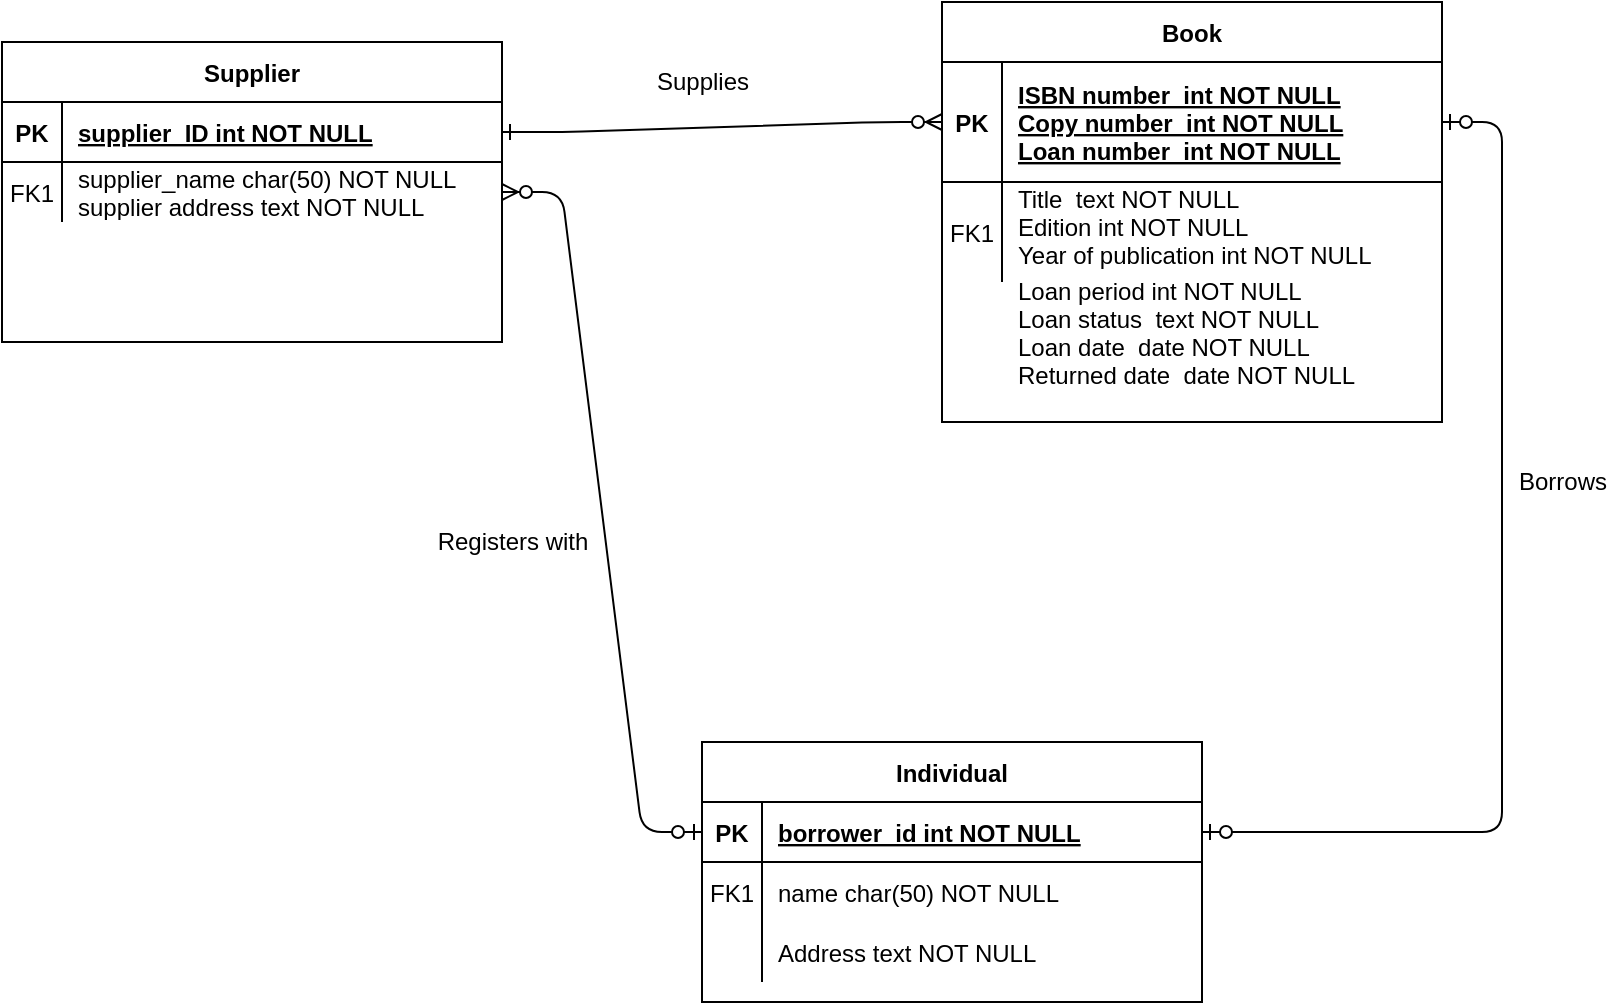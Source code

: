 <mxfile version="14.7.6" type="device" pages="2"><diagram id="R2lEEEUBdFMjLlhIrx00" name="Crows Foot"><mxGraphModel dx="1422" dy="762" grid="1" gridSize="10" guides="1" tooltips="1" connect="1" arrows="1" fold="1" page="1" pageScale="1" pageWidth="850" pageHeight="1100" math="0" shadow="0" extFonts="Permanent Marker^https://fonts.googleapis.com/css?family=Permanent+Marker"><root><mxCell id="0"/><mxCell id="1" parent="0"/><mxCell id="C-vyLk0tnHw3VtMMgP7b-1" value="" style="edgeStyle=entityRelationEdgeStyle;endArrow=ERzeroToMany;startArrow=ERone;endFill=1;startFill=0;entryX=0;entryY=0.5;entryDx=0;entryDy=0;" parent="1" source="C-vyLk0tnHw3VtMMgP7b-24" target="C-vyLk0tnHw3VtMMgP7b-3" edge="1"><mxGeometry width="100" height="100" relative="1" as="geometry"><mxPoint x="340" y="720" as="sourcePoint"/><mxPoint x="440" y="620" as="targetPoint"/></mxGeometry></mxCell><mxCell id="C-vyLk0tnHw3VtMMgP7b-2" value="Book" style="shape=table;startSize=30;container=1;collapsible=1;childLayout=tableLayout;fixedRows=1;rowLines=0;fontStyle=1;align=center;resizeLast=1;" parent="1" vertex="1"><mxGeometry x="500" y="60" width="250" height="210" as="geometry"/></mxCell><mxCell id="C-vyLk0tnHw3VtMMgP7b-3" value="" style="shape=partialRectangle;collapsible=0;dropTarget=0;pointerEvents=0;fillColor=none;points=[[0,0.5],[1,0.5]];portConstraint=eastwest;top=0;left=0;right=0;bottom=1;" parent="C-vyLk0tnHw3VtMMgP7b-2" vertex="1"><mxGeometry y="30" width="250" height="60" as="geometry"/></mxCell><mxCell id="C-vyLk0tnHw3VtMMgP7b-4" value="PK" style="shape=partialRectangle;overflow=hidden;connectable=0;fillColor=none;top=0;left=0;bottom=0;right=0;fontStyle=1;" parent="C-vyLk0tnHw3VtMMgP7b-3" vertex="1"><mxGeometry width="30" height="60" as="geometry"/></mxCell><mxCell id="C-vyLk0tnHw3VtMMgP7b-5" value="ISBN number  int NOT NULL &#10;Copy number  int NOT NULL&#10;Loan number  int NOT NULL" style="shape=partialRectangle;overflow=hidden;connectable=0;fillColor=none;top=0;left=0;bottom=0;right=0;align=left;spacingLeft=6;fontStyle=5;" parent="C-vyLk0tnHw3VtMMgP7b-3" vertex="1"><mxGeometry x="30" width="220" height="60" as="geometry"/></mxCell><mxCell id="C-vyLk0tnHw3VtMMgP7b-6" value="" style="shape=partialRectangle;collapsible=0;dropTarget=0;pointerEvents=0;fillColor=none;points=[[0,0.5],[1,0.5]];portConstraint=eastwest;top=0;left=0;right=0;bottom=0;" parent="C-vyLk0tnHw3VtMMgP7b-2" vertex="1"><mxGeometry y="90" width="250" height="50" as="geometry"/></mxCell><mxCell id="C-vyLk0tnHw3VtMMgP7b-7" value="FK1" style="shape=partialRectangle;overflow=hidden;connectable=0;fillColor=none;top=0;left=0;bottom=0;right=0;" parent="C-vyLk0tnHw3VtMMgP7b-6" vertex="1"><mxGeometry width="30" height="50" as="geometry"/></mxCell><mxCell id="C-vyLk0tnHw3VtMMgP7b-8" value="Title  text NOT NULL&#10;Edition int NOT NULL&#10;Year of publication int NOT NULL&#10;" style="shape=partialRectangle;overflow=hidden;connectable=0;fillColor=none;top=0;left=0;bottom=0;right=0;align=left;spacingLeft=6;" parent="C-vyLk0tnHw3VtMMgP7b-6" vertex="1"><mxGeometry x="30" width="220" height="50" as="geometry"/></mxCell><mxCell id="C-vyLk0tnHw3VtMMgP7b-13" value="Individual" style="shape=table;startSize=30;container=1;collapsible=1;childLayout=tableLayout;fixedRows=1;rowLines=0;fontStyle=1;align=center;resizeLast=1;" parent="1" vertex="1"><mxGeometry x="380" y="430" width="250" height="130" as="geometry"/></mxCell><mxCell id="C-vyLk0tnHw3VtMMgP7b-14" value="" style="shape=partialRectangle;collapsible=0;dropTarget=0;pointerEvents=0;fillColor=none;points=[[0,0.5],[1,0.5]];portConstraint=eastwest;top=0;left=0;right=0;bottom=1;" parent="C-vyLk0tnHw3VtMMgP7b-13" vertex="1"><mxGeometry y="30" width="250" height="30" as="geometry"/></mxCell><mxCell id="C-vyLk0tnHw3VtMMgP7b-15" value="PK" style="shape=partialRectangle;overflow=hidden;connectable=0;fillColor=none;top=0;left=0;bottom=0;right=0;fontStyle=1;" parent="C-vyLk0tnHw3VtMMgP7b-14" vertex="1"><mxGeometry width="30" height="30" as="geometry"/></mxCell><mxCell id="C-vyLk0tnHw3VtMMgP7b-16" value="borrower_id int NOT NULL " style="shape=partialRectangle;overflow=hidden;connectable=0;fillColor=none;top=0;left=0;bottom=0;right=0;align=left;spacingLeft=6;fontStyle=5;" parent="C-vyLk0tnHw3VtMMgP7b-14" vertex="1"><mxGeometry x="30" width="220" height="30" as="geometry"/></mxCell><mxCell id="C-vyLk0tnHw3VtMMgP7b-17" value="" style="shape=partialRectangle;collapsible=0;dropTarget=0;pointerEvents=0;fillColor=none;points=[[0,0.5],[1,0.5]];portConstraint=eastwest;top=0;left=0;right=0;bottom=0;" parent="C-vyLk0tnHw3VtMMgP7b-13" vertex="1"><mxGeometry y="60" width="250" height="30" as="geometry"/></mxCell><mxCell id="C-vyLk0tnHw3VtMMgP7b-18" value="FK1" style="shape=partialRectangle;overflow=hidden;connectable=0;fillColor=none;top=0;left=0;bottom=0;right=0;" parent="C-vyLk0tnHw3VtMMgP7b-17" vertex="1"><mxGeometry width="30" height="30" as="geometry"/></mxCell><mxCell id="C-vyLk0tnHw3VtMMgP7b-19" value="name char(50) NOT NULL" style="shape=partialRectangle;overflow=hidden;connectable=0;fillColor=none;top=0;left=0;bottom=0;right=0;align=left;spacingLeft=6;" parent="C-vyLk0tnHw3VtMMgP7b-17" vertex="1"><mxGeometry x="30" width="220" height="30" as="geometry"/></mxCell><mxCell id="C-vyLk0tnHw3VtMMgP7b-20" value="" style="shape=partialRectangle;collapsible=0;dropTarget=0;pointerEvents=0;fillColor=none;points=[[0,0.5],[1,0.5]];portConstraint=eastwest;top=0;left=0;right=0;bottom=0;" parent="C-vyLk0tnHw3VtMMgP7b-13" vertex="1"><mxGeometry y="90" width="250" height="30" as="geometry"/></mxCell><mxCell id="C-vyLk0tnHw3VtMMgP7b-21" value="" style="shape=partialRectangle;overflow=hidden;connectable=0;fillColor=none;top=0;left=0;bottom=0;right=0;" parent="C-vyLk0tnHw3VtMMgP7b-20" vertex="1"><mxGeometry width="30" height="30" as="geometry"/></mxCell><mxCell id="C-vyLk0tnHw3VtMMgP7b-22" value="Address text NOT NULL" style="shape=partialRectangle;overflow=hidden;connectable=0;fillColor=none;top=0;left=0;bottom=0;right=0;align=left;spacingLeft=6;" parent="C-vyLk0tnHw3VtMMgP7b-20" vertex="1"><mxGeometry x="30" width="220" height="30" as="geometry"/></mxCell><mxCell id="C-vyLk0tnHw3VtMMgP7b-23" value="Supplier" style="shape=table;startSize=30;container=1;collapsible=1;childLayout=tableLayout;fixedRows=1;rowLines=0;fontStyle=1;align=center;resizeLast=1;" parent="1" vertex="1"><mxGeometry x="30" y="80" width="250" height="150" as="geometry"/></mxCell><mxCell id="C-vyLk0tnHw3VtMMgP7b-24" value="" style="shape=partialRectangle;collapsible=0;dropTarget=0;pointerEvents=0;fillColor=none;points=[[0,0.5],[1,0.5]];portConstraint=eastwest;top=0;left=0;right=0;bottom=1;" parent="C-vyLk0tnHw3VtMMgP7b-23" vertex="1"><mxGeometry y="30" width="250" height="30" as="geometry"/></mxCell><mxCell id="C-vyLk0tnHw3VtMMgP7b-25" value="PK" style="shape=partialRectangle;overflow=hidden;connectable=0;fillColor=none;top=0;left=0;bottom=0;right=0;fontStyle=1;" parent="C-vyLk0tnHw3VtMMgP7b-24" vertex="1"><mxGeometry width="30" height="30" as="geometry"/></mxCell><mxCell id="C-vyLk0tnHw3VtMMgP7b-26" value="supplier_ID int NOT NULL" style="shape=partialRectangle;overflow=hidden;connectable=0;fillColor=none;top=0;left=0;bottom=0;right=0;align=left;spacingLeft=6;fontStyle=5;" parent="C-vyLk0tnHw3VtMMgP7b-24" vertex="1"><mxGeometry x="30" width="220" height="30" as="geometry"/></mxCell><mxCell id="C-vyLk0tnHw3VtMMgP7b-27" value="" style="shape=partialRectangle;collapsible=0;dropTarget=0;pointerEvents=0;fillColor=none;points=[[0,0.5],[1,0.5]];portConstraint=eastwest;top=0;left=0;right=0;bottom=0;" parent="C-vyLk0tnHw3VtMMgP7b-23" vertex="1"><mxGeometry y="60" width="250" height="30" as="geometry"/></mxCell><mxCell id="C-vyLk0tnHw3VtMMgP7b-28" value="FK1" style="shape=partialRectangle;overflow=hidden;connectable=0;fillColor=none;top=0;left=0;bottom=0;right=0;" parent="C-vyLk0tnHw3VtMMgP7b-27" vertex="1"><mxGeometry width="30" height="30" as="geometry"/></mxCell><mxCell id="C-vyLk0tnHw3VtMMgP7b-29" value="supplier_name char(50) NOT NULL&#10;supplier address text NOT NULL" style="shape=partialRectangle;overflow=hidden;connectable=0;fillColor=none;top=0;left=0;bottom=0;right=0;align=left;spacingLeft=6;" parent="C-vyLk0tnHw3VtMMgP7b-27" vertex="1"><mxGeometry x="30" width="220" height="30" as="geometry"/></mxCell><mxCell id="4pUCjXC86Yh82K870_U4-3" value="" style="edgeStyle=entityRelationEdgeStyle;fontSize=12;html=1;endArrow=ERzeroToMany;startArrow=ERzeroToOne;exitX=0;exitY=0.5;exitDx=0;exitDy=0;entryX=1;entryY=0.5;entryDx=0;entryDy=0;startFill=1;" edge="1" parent="1" source="C-vyLk0tnHw3VtMMgP7b-14" target="C-vyLk0tnHw3VtMMgP7b-27"><mxGeometry width="100" height="100" relative="1" as="geometry"><mxPoint x="180" y="610" as="sourcePoint"/><mxPoint x="280" y="510" as="targetPoint"/></mxGeometry></mxCell><mxCell id="4pUCjXC86Yh82K870_U4-7" value="Loan period int NOT NULL&#10;Loan status  text NOT NULL&#10;Loan date  date NOT NULL&#10;Returned date  date NOT NULL" style="shape=partialRectangle;overflow=hidden;connectable=0;fillColor=none;top=0;left=0;bottom=0;right=0;align=left;spacingLeft=6;" vertex="1" parent="1"><mxGeometry x="530" y="180" width="220" height="90" as="geometry"/></mxCell><mxCell id="4pUCjXC86Yh82K870_U4-8" value="" style="edgeStyle=entityRelationEdgeStyle;fontSize=12;html=1;endArrow=ERzeroToOne;endFill=1;startArrow=ERzeroToOne;exitX=1;exitY=0.5;exitDx=0;exitDy=0;startFill=1;" edge="1" parent="1" source="C-vyLk0tnHw3VtMMgP7b-14" target="C-vyLk0tnHw3VtMMgP7b-3"><mxGeometry width="100" height="100" relative="1" as="geometry"><mxPoint x="660" y="370" as="sourcePoint"/><mxPoint x="800" y="280" as="targetPoint"/></mxGeometry></mxCell><mxCell id="4pUCjXC86Yh82K870_U4-10" value="Registers with" style="text;html=1;resizable=0;autosize=1;align=center;verticalAlign=middle;points=[];fillColor=none;strokeColor=none;rounded=0;" vertex="1" parent="1"><mxGeometry x="240" y="320" width="90" height="20" as="geometry"/></mxCell><mxCell id="4pUCjXC86Yh82K870_U4-11" value="Borrows" style="text;html=1;resizable=0;autosize=1;align=center;verticalAlign=middle;points=[];fillColor=none;strokeColor=none;rounded=0;" vertex="1" parent="1"><mxGeometry x="780" y="290" width="60" height="20" as="geometry"/></mxCell><mxCell id="4pUCjXC86Yh82K870_U4-12" value="Supplies" style="text;html=1;resizable=0;autosize=1;align=center;verticalAlign=middle;points=[];fillColor=none;strokeColor=none;rounded=0;" vertex="1" parent="1"><mxGeometry x="350" y="90" width="60" height="20" as="geometry"/></mxCell></root></mxGraphModel></diagram><diagram id="rjcU8r2u1ZbeVpkSTzl3" name="Chen's notation"><mxGraphModel dx="1422" dy="762" grid="1" gridSize="10" guides="1" tooltips="1" connect="1" arrows="1" fold="1" page="1" pageScale="1" pageWidth="850" pageHeight="1100" math="0" shadow="0"><root><mxCell id="5UqiV14Aoi8gRh95v7SQ-0"/><mxCell id="5UqiV14Aoi8gRh95v7SQ-1" parent="5UqiV14Aoi8gRh95v7SQ-0"/><mxCell id="5UqiV14Aoi8gRh95v7SQ-3" value="Book" style="whiteSpace=wrap;html=1;align=center;" vertex="1" parent="5UqiV14Aoi8gRh95v7SQ-1"><mxGeometry x="130" y="120" width="100" height="40" as="geometry"/></mxCell><mxCell id="5UqiV14Aoi8gRh95v7SQ-4" value="Borrowed By" style="shape=rhombus;perimeter=rhombusPerimeter;whiteSpace=wrap;html=1;align=center;" vertex="1" parent="5UqiV14Aoi8gRh95v7SQ-1"><mxGeometry x="365" y="110" width="120" height="60" as="geometry"/></mxCell><mxCell id="5UqiV14Aoi8gRh95v7SQ-5" value="Individual" style="whiteSpace=wrap;html=1;align=center;" vertex="1" parent="5UqiV14Aoi8gRh95v7SQ-1"><mxGeometry x="680" y="170" width="100" height="40" as="geometry"/></mxCell><mxCell id="5UqiV14Aoi8gRh95v7SQ-6" value="Name" style="ellipse;whiteSpace=wrap;html=1;align=center;" vertex="1" parent="5UqiV14Aoi8gRh95v7SQ-1"><mxGeometry x="610" y="50" width="70" height="30" as="geometry"/></mxCell><mxCell id="5UqiV14Aoi8gRh95v7SQ-7" value="Address" style="ellipse;whiteSpace=wrap;html=1;align=center;" vertex="1" parent="5UqiV14Aoi8gRh95v7SQ-1"><mxGeometry x="720" y="50" width="70" height="30" as="geometry"/></mxCell><mxCell id="5UqiV14Aoi8gRh95v7SQ-10" value="" style="endArrow=none;html=1;rounded=0;entryX=0;entryY=0.5;entryDx=0;entryDy=0;exitX=1;exitY=0.5;exitDx=0;exitDy=0;" edge="1" parent="5UqiV14Aoi8gRh95v7SQ-1" source="5UqiV14Aoi8gRh95v7SQ-3" target="5UqiV14Aoi8gRh95v7SQ-4"><mxGeometry relative="1" as="geometry"><mxPoint x="250" y="140" as="sourcePoint"/><mxPoint x="340" y="140" as="targetPoint"/></mxGeometry></mxCell><mxCell id="5UqiV14Aoi8gRh95v7SQ-11" value="" style="endArrow=none;html=1;rounded=0;exitX=1;exitY=0.5;exitDx=0;exitDy=0;entryX=0;entryY=0.5;entryDx=0;entryDy=0;" edge="1" parent="5UqiV14Aoi8gRh95v7SQ-1" source="5UqiV14Aoi8gRh95v7SQ-4" target="5UqiV14Aoi8gRh95v7SQ-5"><mxGeometry relative="1" as="geometry"><mxPoint x="460" y="180" as="sourcePoint"/><mxPoint x="620" y="180" as="targetPoint"/></mxGeometry></mxCell><mxCell id="5UqiV14Aoi8gRh95v7SQ-12" value="" style="endArrow=none;html=1;rounded=0;exitX=0.5;exitY=1;exitDx=0;exitDy=0;entryX=0.25;entryY=0;entryDx=0;entryDy=0;" edge="1" parent="5UqiV14Aoi8gRh95v7SQ-1" source="5UqiV14Aoi8gRh95v7SQ-6" target="5UqiV14Aoi8gRh95v7SQ-5"><mxGeometry relative="1" as="geometry"><mxPoint x="440" y="250" as="sourcePoint"/><mxPoint x="600" y="250" as="targetPoint"/></mxGeometry></mxCell><mxCell id="5UqiV14Aoi8gRh95v7SQ-13" value="" style="endArrow=none;html=1;rounded=0;entryX=0.414;entryY=1.033;entryDx=0;entryDy=0;entryPerimeter=0;" edge="1" parent="5UqiV14Aoi8gRh95v7SQ-1" source="5UqiV14Aoi8gRh95v7SQ-5" target="5UqiV14Aoi8gRh95v7SQ-7"><mxGeometry relative="1" as="geometry"><mxPoint x="400" y="300" as="sourcePoint"/><mxPoint x="560" y="300" as="targetPoint"/></mxGeometry></mxCell><mxCell id="5UqiV14Aoi8gRh95v7SQ-15" value="Title" style="ellipse;whiteSpace=wrap;html=1;align=center;" vertex="1" parent="5UqiV14Aoi8gRh95v7SQ-1"><mxGeometry x="60" y="30" width="70" height="30" as="geometry"/></mxCell><mxCell id="5UqiV14Aoi8gRh95v7SQ-16" value="Edition" style="ellipse;whiteSpace=wrap;html=1;align=center;" vertex="1" parent="5UqiV14Aoi8gRh95v7SQ-1"><mxGeometry x="160" y="30" width="70" height="30" as="geometry"/></mxCell><mxCell id="5UqiV14Aoi8gRh95v7SQ-17" value="Year of Publication" style="ellipse;whiteSpace=wrap;html=1;align=center;" vertex="1" parent="5UqiV14Aoi8gRh95v7SQ-1"><mxGeometry x="220" y="70" width="70" height="30" as="geometry"/></mxCell><mxCell id="5UqiV14Aoi8gRh95v7SQ-18" value="&lt;u&gt;ISBN&lt;/u&gt;" style="ellipse;whiteSpace=wrap;html=1;align=center;" vertex="1" parent="5UqiV14Aoi8gRh95v7SQ-1"><mxGeometry x="30" y="80" width="70" height="30" as="geometry"/></mxCell><mxCell id="5UqiV14Aoi8gRh95v7SQ-19" value="" style="endArrow=none;html=1;rounded=0;exitX=0.5;exitY=1;exitDx=0;exitDy=0;entryX=0;entryY=0.25;entryDx=0;entryDy=0;" edge="1" parent="5UqiV14Aoi8gRh95v7SQ-1" source="5UqiV14Aoi8gRh95v7SQ-18" target="5UqiV14Aoi8gRh95v7SQ-3"><mxGeometry relative="1" as="geometry"><mxPoint x="60" y="230" as="sourcePoint"/><mxPoint x="220" y="230" as="targetPoint"/></mxGeometry></mxCell><mxCell id="5UqiV14Aoi8gRh95v7SQ-20" value="" style="endArrow=none;html=1;rounded=0;exitX=0.5;exitY=1;exitDx=0;exitDy=0;entryX=0.25;entryY=0;entryDx=0;entryDy=0;" edge="1" parent="5UqiV14Aoi8gRh95v7SQ-1" source="5UqiV14Aoi8gRh95v7SQ-15" target="5UqiV14Aoi8gRh95v7SQ-3"><mxGeometry relative="1" as="geometry"><mxPoint x="140" y="230" as="sourcePoint"/><mxPoint x="300" y="230" as="targetPoint"/></mxGeometry></mxCell><mxCell id="5UqiV14Aoi8gRh95v7SQ-21" value="" style="endArrow=none;html=1;rounded=0;exitX=0.5;exitY=1;exitDx=0;exitDy=0;entryX=0.5;entryY=0;entryDx=0;entryDy=0;" edge="1" parent="5UqiV14Aoi8gRh95v7SQ-1" source="5UqiV14Aoi8gRh95v7SQ-16" target="5UqiV14Aoi8gRh95v7SQ-3"><mxGeometry relative="1" as="geometry"><mxPoint x="110" y="230" as="sourcePoint"/><mxPoint x="270" y="230" as="targetPoint"/></mxGeometry></mxCell><mxCell id="5UqiV14Aoi8gRh95v7SQ-22" value="" style="endArrow=none;html=1;rounded=0;exitX=0.5;exitY=1;exitDx=0;exitDy=0;entryX=0.75;entryY=0;entryDx=0;entryDy=0;" edge="1" parent="5UqiV14Aoi8gRh95v7SQ-1" source="5UqiV14Aoi8gRh95v7SQ-17" target="5UqiV14Aoi8gRh95v7SQ-3"><mxGeometry relative="1" as="geometry"><mxPoint x="160" y="240" as="sourcePoint"/><mxPoint x="320" y="240" as="targetPoint"/></mxGeometry></mxCell><mxCell id="5UqiV14Aoi8gRh95v7SQ-23" value="Loan Date" style="ellipse;whiteSpace=wrap;html=1;align=center;" vertex="1" parent="5UqiV14Aoi8gRh95v7SQ-1"><mxGeometry x="330" y="180" width="70" height="30" as="geometry"/></mxCell><mxCell id="5UqiV14Aoi8gRh95v7SQ-24" value="Returned Date" style="ellipse;whiteSpace=wrap;html=1;align=center;" vertex="1" parent="5UqiV14Aoi8gRh95v7SQ-1"><mxGeometry x="450" y="180" width="70" height="30" as="geometry"/></mxCell><mxCell id="5UqiV14Aoi8gRh95v7SQ-25" value="Loan Status" style="ellipse;whiteSpace=wrap;html=1;align=center;" vertex="1" parent="5UqiV14Aoi8gRh95v7SQ-1"><mxGeometry x="330" y="60" width="70" height="30" as="geometry"/></mxCell><mxCell id="5UqiV14Aoi8gRh95v7SQ-27" value="Loan Period" style="ellipse;whiteSpace=wrap;html=1;align=center;" vertex="1" parent="5UqiV14Aoi8gRh95v7SQ-1"><mxGeometry x="450" y="60" width="70" height="30" as="geometry"/></mxCell><mxCell id="5UqiV14Aoi8gRh95v7SQ-29" value="" style="endArrow=none;html=1;rounded=0;exitX=0.5;exitY=0;exitDx=0;exitDy=0;entryX=0;entryY=1;entryDx=0;entryDy=0;" edge="1" parent="5UqiV14Aoi8gRh95v7SQ-1" source="5UqiV14Aoi8gRh95v7SQ-23" target="5UqiV14Aoi8gRh95v7SQ-4"><mxGeometry relative="1" as="geometry"><mxPoint x="310" y="270" as="sourcePoint"/><mxPoint x="470" y="270" as="targetPoint"/></mxGeometry></mxCell><mxCell id="5UqiV14Aoi8gRh95v7SQ-30" value="" style="endArrow=none;html=1;rounded=0;exitX=1;exitY=1;exitDx=0;exitDy=0;entryX=0.5;entryY=0;entryDx=0;entryDy=0;" edge="1" parent="5UqiV14Aoi8gRh95v7SQ-1" source="5UqiV14Aoi8gRh95v7SQ-4" target="5UqiV14Aoi8gRh95v7SQ-24"><mxGeometry relative="1" as="geometry"><mxPoint x="430" y="250" as="sourcePoint"/><mxPoint x="590" y="250" as="targetPoint"/></mxGeometry></mxCell><mxCell id="5UqiV14Aoi8gRh95v7SQ-31" value="" style="endArrow=none;html=1;rounded=0;exitX=0.5;exitY=1;exitDx=0;exitDy=0;entryX=0;entryY=0;entryDx=0;entryDy=0;" edge="1" parent="5UqiV14Aoi8gRh95v7SQ-1" source="5UqiV14Aoi8gRh95v7SQ-25" target="5UqiV14Aoi8gRh95v7SQ-4"><mxGeometry relative="1" as="geometry"><mxPoint x="350" y="260" as="sourcePoint"/><mxPoint x="510" y="260" as="targetPoint"/></mxGeometry></mxCell><mxCell id="5UqiV14Aoi8gRh95v7SQ-32" value="" style="endArrow=none;html=1;rounded=0;entryX=0.5;entryY=1;entryDx=0;entryDy=0;exitX=1;exitY=0;exitDx=0;exitDy=0;" edge="1" parent="5UqiV14Aoi8gRh95v7SQ-1" source="5UqiV14Aoi8gRh95v7SQ-4" target="5UqiV14Aoi8gRh95v7SQ-27"><mxGeometry relative="1" as="geometry"><mxPoint x="400" y="260" as="sourcePoint"/><mxPoint x="560" y="260" as="targetPoint"/></mxGeometry></mxCell><mxCell id="5UqiV14Aoi8gRh95v7SQ-33" value="&lt;u&gt;Loan Number&lt;/u&gt;" style="ellipse;whiteSpace=wrap;html=1;align=center;" vertex="1" parent="5UqiV14Aoi8gRh95v7SQ-1"><mxGeometry x="380" y="230" width="90" height="30" as="geometry"/></mxCell><mxCell id="5UqiV14Aoi8gRh95v7SQ-34" value="" style="endArrow=none;html=1;rounded=0;exitX=0.5;exitY=1;exitDx=0;exitDy=0;" edge="1" parent="5UqiV14Aoi8gRh95v7SQ-1" source="5UqiV14Aoi8gRh95v7SQ-4" target="5UqiV14Aoi8gRh95v7SQ-33"><mxGeometry relative="1" as="geometry"><mxPoint x="360" y="330" as="sourcePoint"/><mxPoint x="520" y="330" as="targetPoint"/></mxGeometry></mxCell><mxCell id="5UqiV14Aoi8gRh95v7SQ-35" value="Supplier" style="whiteSpace=wrap;html=1;align=center;" vertex="1" parent="5UqiV14Aoi8gRh95v7SQ-1"><mxGeometry x="130" y="376" width="100" height="40" as="geometry"/></mxCell><mxCell id="5UqiV14Aoi8gRh95v7SQ-36" value="Supplied by" style="shape=rhombus;perimeter=rhombusPerimeter;whiteSpace=wrap;html=1;align=center;" vertex="1" parent="5UqiV14Aoi8gRh95v7SQ-1"><mxGeometry x="120" y="240" width="120" height="60" as="geometry"/></mxCell><mxCell id="5UqiV14Aoi8gRh95v7SQ-37" value="" style="endArrow=none;html=1;rounded=0;exitX=0.5;exitY=1;exitDx=0;exitDy=0;entryX=0.5;entryY=0;entryDx=0;entryDy=0;" edge="1" parent="5UqiV14Aoi8gRh95v7SQ-1" source="5UqiV14Aoi8gRh95v7SQ-36" target="5UqiV14Aoi8gRh95v7SQ-35"><mxGeometry relative="1" as="geometry"><mxPoint x="150" y="440" as="sourcePoint"/><mxPoint x="310" y="440" as="targetPoint"/></mxGeometry></mxCell><mxCell id="5UqiV14Aoi8gRh95v7SQ-38" value="" style="endArrow=none;html=1;rounded=0;exitX=0.5;exitY=1;exitDx=0;exitDy=0;entryX=0.5;entryY=0;entryDx=0;entryDy=0;" edge="1" parent="5UqiV14Aoi8gRh95v7SQ-1" source="5UqiV14Aoi8gRh95v7SQ-3" target="5UqiV14Aoi8gRh95v7SQ-36"><mxGeometry relative="1" as="geometry"><mxPoint x="50" y="220" as="sourcePoint"/><mxPoint x="210" y="220" as="targetPoint"/></mxGeometry></mxCell><mxCell id="5UqiV14Aoi8gRh95v7SQ-39" value="Address" style="ellipse;whiteSpace=wrap;html=1;align=center;" vertex="1" parent="5UqiV14Aoi8gRh95v7SQ-1"><mxGeometry x="30" y="430" width="90" height="30" as="geometry"/></mxCell><mxCell id="5UqiV14Aoi8gRh95v7SQ-41" value="Name" style="ellipse;whiteSpace=wrap;html=1;align=center;" vertex="1" parent="5UqiV14Aoi8gRh95v7SQ-1"><mxGeometry x="120" y="470" width="90" height="30" as="geometry"/></mxCell><mxCell id="5UqiV14Aoi8gRh95v7SQ-42" value="&lt;u&gt;Supplier ID&lt;/u&gt;" style="ellipse;whiteSpace=wrap;html=1;align=center;" vertex="1" parent="5UqiV14Aoi8gRh95v7SQ-1"><mxGeometry x="230" y="470" width="90" height="30" as="geometry"/></mxCell><mxCell id="5UqiV14Aoi8gRh95v7SQ-43" value="" style="endArrow=none;html=1;rounded=0;exitX=0.5;exitY=0;exitDx=0;exitDy=0;entryX=0;entryY=0.75;entryDx=0;entryDy=0;" edge="1" parent="5UqiV14Aoi8gRh95v7SQ-1" source="5UqiV14Aoi8gRh95v7SQ-39" target="5UqiV14Aoi8gRh95v7SQ-35"><mxGeometry relative="1" as="geometry"><mxPoint x="50" y="540" as="sourcePoint"/><mxPoint x="210" y="540" as="targetPoint"/></mxGeometry></mxCell><mxCell id="5UqiV14Aoi8gRh95v7SQ-44" value="" style="endArrow=none;html=1;rounded=0;exitX=0.5;exitY=0;exitDx=0;exitDy=0;entryX=0.25;entryY=1;entryDx=0;entryDy=0;" edge="1" parent="5UqiV14Aoi8gRh95v7SQ-1" source="5UqiV14Aoi8gRh95v7SQ-41" target="5UqiV14Aoi8gRh95v7SQ-35"><mxGeometry relative="1" as="geometry"><mxPoint x="100" y="570" as="sourcePoint"/><mxPoint x="163" y="430" as="targetPoint"/></mxGeometry></mxCell><mxCell id="5UqiV14Aoi8gRh95v7SQ-45" value="" style="endArrow=none;html=1;rounded=0;exitX=0.5;exitY=0;exitDx=0;exitDy=0;entryX=0.75;entryY=1;entryDx=0;entryDy=0;" edge="1" parent="5UqiV14Aoi8gRh95v7SQ-1" source="5UqiV14Aoi8gRh95v7SQ-42" target="5UqiV14Aoi8gRh95v7SQ-35"><mxGeometry relative="1" as="geometry"><mxPoint x="250" y="490" as="sourcePoint"/><mxPoint x="410" y="490" as="targetPoint"/></mxGeometry></mxCell><mxCell id="5UqiV14Aoi8gRh95v7SQ-46" value="Registered at" style="shape=rhombus;perimeter=rhombusPerimeter;whiteSpace=wrap;html=1;align=center;" vertex="1" parent="5UqiV14Aoi8gRh95v7SQ-1"><mxGeometry x="365" y="366" width="120" height="60" as="geometry"/></mxCell><mxCell id="5UqiV14Aoi8gRh95v7SQ-47" value="" style="endArrow=none;html=1;rounded=0;exitX=1;exitY=0.5;exitDx=0;exitDy=0;entryX=0;entryY=0.5;entryDx=0;entryDy=0;" edge="1" parent="5UqiV14Aoi8gRh95v7SQ-1" source="5UqiV14Aoi8gRh95v7SQ-35" target="5UqiV14Aoi8gRh95v7SQ-46"><mxGeometry relative="1" as="geometry"><mxPoint x="240" y="400" as="sourcePoint"/><mxPoint x="400" y="400" as="targetPoint"/></mxGeometry></mxCell><mxCell id="5UqiV14Aoi8gRh95v7SQ-48" value="" style="endArrow=none;html=1;rounded=0;exitX=1;exitY=0.5;exitDx=0;exitDy=0;entryX=0;entryY=1;entryDx=0;entryDy=0;" edge="1" parent="5UqiV14Aoi8gRh95v7SQ-1" source="5UqiV14Aoi8gRh95v7SQ-46" target="5UqiV14Aoi8gRh95v7SQ-5"><mxGeometry relative="1" as="geometry"><mxPoint x="560" y="350" as="sourcePoint"/><mxPoint x="720" y="350" as="targetPoint"/></mxGeometry></mxCell><mxCell id="5UqiV14Aoi8gRh95v7SQ-51" value="&lt;u&gt;Copy Number&lt;/u&gt;" style="ellipse;whiteSpace=wrap;html=1;align=center;" vertex="1" parent="5UqiV14Aoi8gRh95v7SQ-1"><mxGeometry x="30" y="170" width="90" height="30" as="geometry"/></mxCell><mxCell id="5UqiV14Aoi8gRh95v7SQ-52" value="" style="endArrow=none;html=1;rounded=0;exitX=0.5;exitY=0;exitDx=0;exitDy=0;entryX=0;entryY=0.5;entryDx=0;entryDy=0;" edge="1" parent="5UqiV14Aoi8gRh95v7SQ-1" source="5UqiV14Aoi8gRh95v7SQ-51" target="5UqiV14Aoi8gRh95v7SQ-3"><mxGeometry relative="1" as="geometry"><mxPoint x="30" y="240" as="sourcePoint"/><mxPoint x="190" y="240" as="targetPoint"/></mxGeometry></mxCell><mxCell id="5UqiV14Aoi8gRh95v7SQ-53" value="&lt;u&gt;Borrower Number&lt;/u&gt;" style="ellipse;whiteSpace=wrap;html=1;align=center;" vertex="1" parent="5UqiV14Aoi8gRh95v7SQ-1"><mxGeometry x="720" y="250" width="100" height="50" as="geometry"/></mxCell><mxCell id="5UqiV14Aoi8gRh95v7SQ-54" value="" style="endArrow=none;html=1;rounded=0;exitX=0.25;exitY=1;exitDx=0;exitDy=0;entryX=0.44;entryY=-0.08;entryDx=0;entryDy=0;entryPerimeter=0;" edge="1" parent="5UqiV14Aoi8gRh95v7SQ-1" source="5UqiV14Aoi8gRh95v7SQ-5" target="5UqiV14Aoi8gRh95v7SQ-53"><mxGeometry relative="1" as="geometry"><mxPoint x="680" y="360" as="sourcePoint"/><mxPoint x="840" y="360" as="targetPoint"/></mxGeometry></mxCell><mxCell id="UKKeF-yolwHzaFKwkpuM-0" value="M" style="text;html=1;resizable=0;autosize=1;align=center;verticalAlign=middle;points=[];fillColor=none;strokeColor=none;rounded=0;" vertex="1" parent="5UqiV14Aoi8gRh95v7SQ-1"><mxGeometry x="610" y="240" width="30" height="20" as="geometry"/></mxCell><mxCell id="UKKeF-yolwHzaFKwkpuM-1" value="N" style="text;html=1;resizable=0;autosize=1;align=center;verticalAlign=middle;points=[];fillColor=none;strokeColor=none;rounded=0;" vertex="1" parent="5UqiV14Aoi8gRh95v7SQ-1"><mxGeometry x="265" y="376" width="20" height="20" as="geometry"/></mxCell><mxCell id="UKKeF-yolwHzaFKwkpuM-2" value="1" style="text;html=1;resizable=0;autosize=1;align=center;verticalAlign=middle;points=[];fillColor=none;strokeColor=none;rounded=0;" vertex="1" parent="5UqiV14Aoi8gRh95v7SQ-1"><mxGeometry x="590" y="140" width="20" height="20" as="geometry"/></mxCell><mxCell id="UKKeF-yolwHzaFKwkpuM-3" value="1" style="text;html=1;resizable=0;autosize=1;align=center;verticalAlign=middle;points=[];fillColor=none;strokeColor=none;rounded=0;" vertex="1" parent="5UqiV14Aoi8gRh95v7SQ-1"><mxGeometry x="270" y="120" width="20" height="20" as="geometry"/></mxCell><mxCell id="UKKeF-yolwHzaFKwkpuM-4" value="M" style="text;html=1;resizable=0;autosize=1;align=center;verticalAlign=middle;points=[];fillColor=none;strokeColor=none;rounded=0;" vertex="1" parent="5UqiV14Aoi8gRh95v7SQ-1"><mxGeometry x="180" y="330" width="30" height="20" as="geometry"/></mxCell><mxCell id="UKKeF-yolwHzaFKwkpuM-5" value="N" style="text;html=1;resizable=0;autosize=1;align=center;verticalAlign=middle;points=[];fillColor=none;strokeColor=none;rounded=0;" vertex="1" parent="5UqiV14Aoi8gRh95v7SQ-1"><mxGeometry x="180" y="185" width="20" height="20" as="geometry"/></mxCell></root></mxGraphModel></diagram></mxfile>